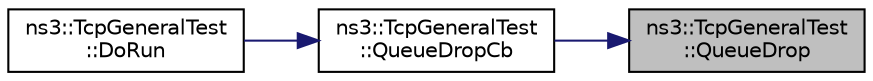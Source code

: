 digraph "ns3::TcpGeneralTest::QueueDrop"
{
 // LATEX_PDF_SIZE
  edge [fontname="Helvetica",fontsize="10",labelfontname="Helvetica",labelfontsize="10"];
  node [fontname="Helvetica",fontsize="10",shape=record];
  rankdir="RL";
  Node1 [label="ns3::TcpGeneralTest\l::QueueDrop",height=0.2,width=0.4,color="black", fillcolor="grey75", style="filled", fontcolor="black",tooltip="Drop on the queue."];
  Node1 -> Node2 [dir="back",color="midnightblue",fontsize="10",style="solid",fontname="Helvetica"];
  Node2 [label="ns3::TcpGeneralTest\l::QueueDropCb",height=0.2,width=0.4,color="black", fillcolor="white", style="filled",URL="$classns3_1_1_tcp_general_test.html#a56f00dc6598bced9ee9faf5fa3d688ee",tooltip="Queue Drop Callback."];
  Node2 -> Node3 [dir="back",color="midnightblue",fontsize="10",style="solid",fontname="Helvetica"];
  Node3 [label="ns3::TcpGeneralTest\l::DoRun",height=0.2,width=0.4,color="black", fillcolor="white", style="filled",URL="$classns3_1_1_tcp_general_test.html#a79f00453e60b95fcf8d22757593f5ed3",tooltip="Execute the tcp test."];
}
